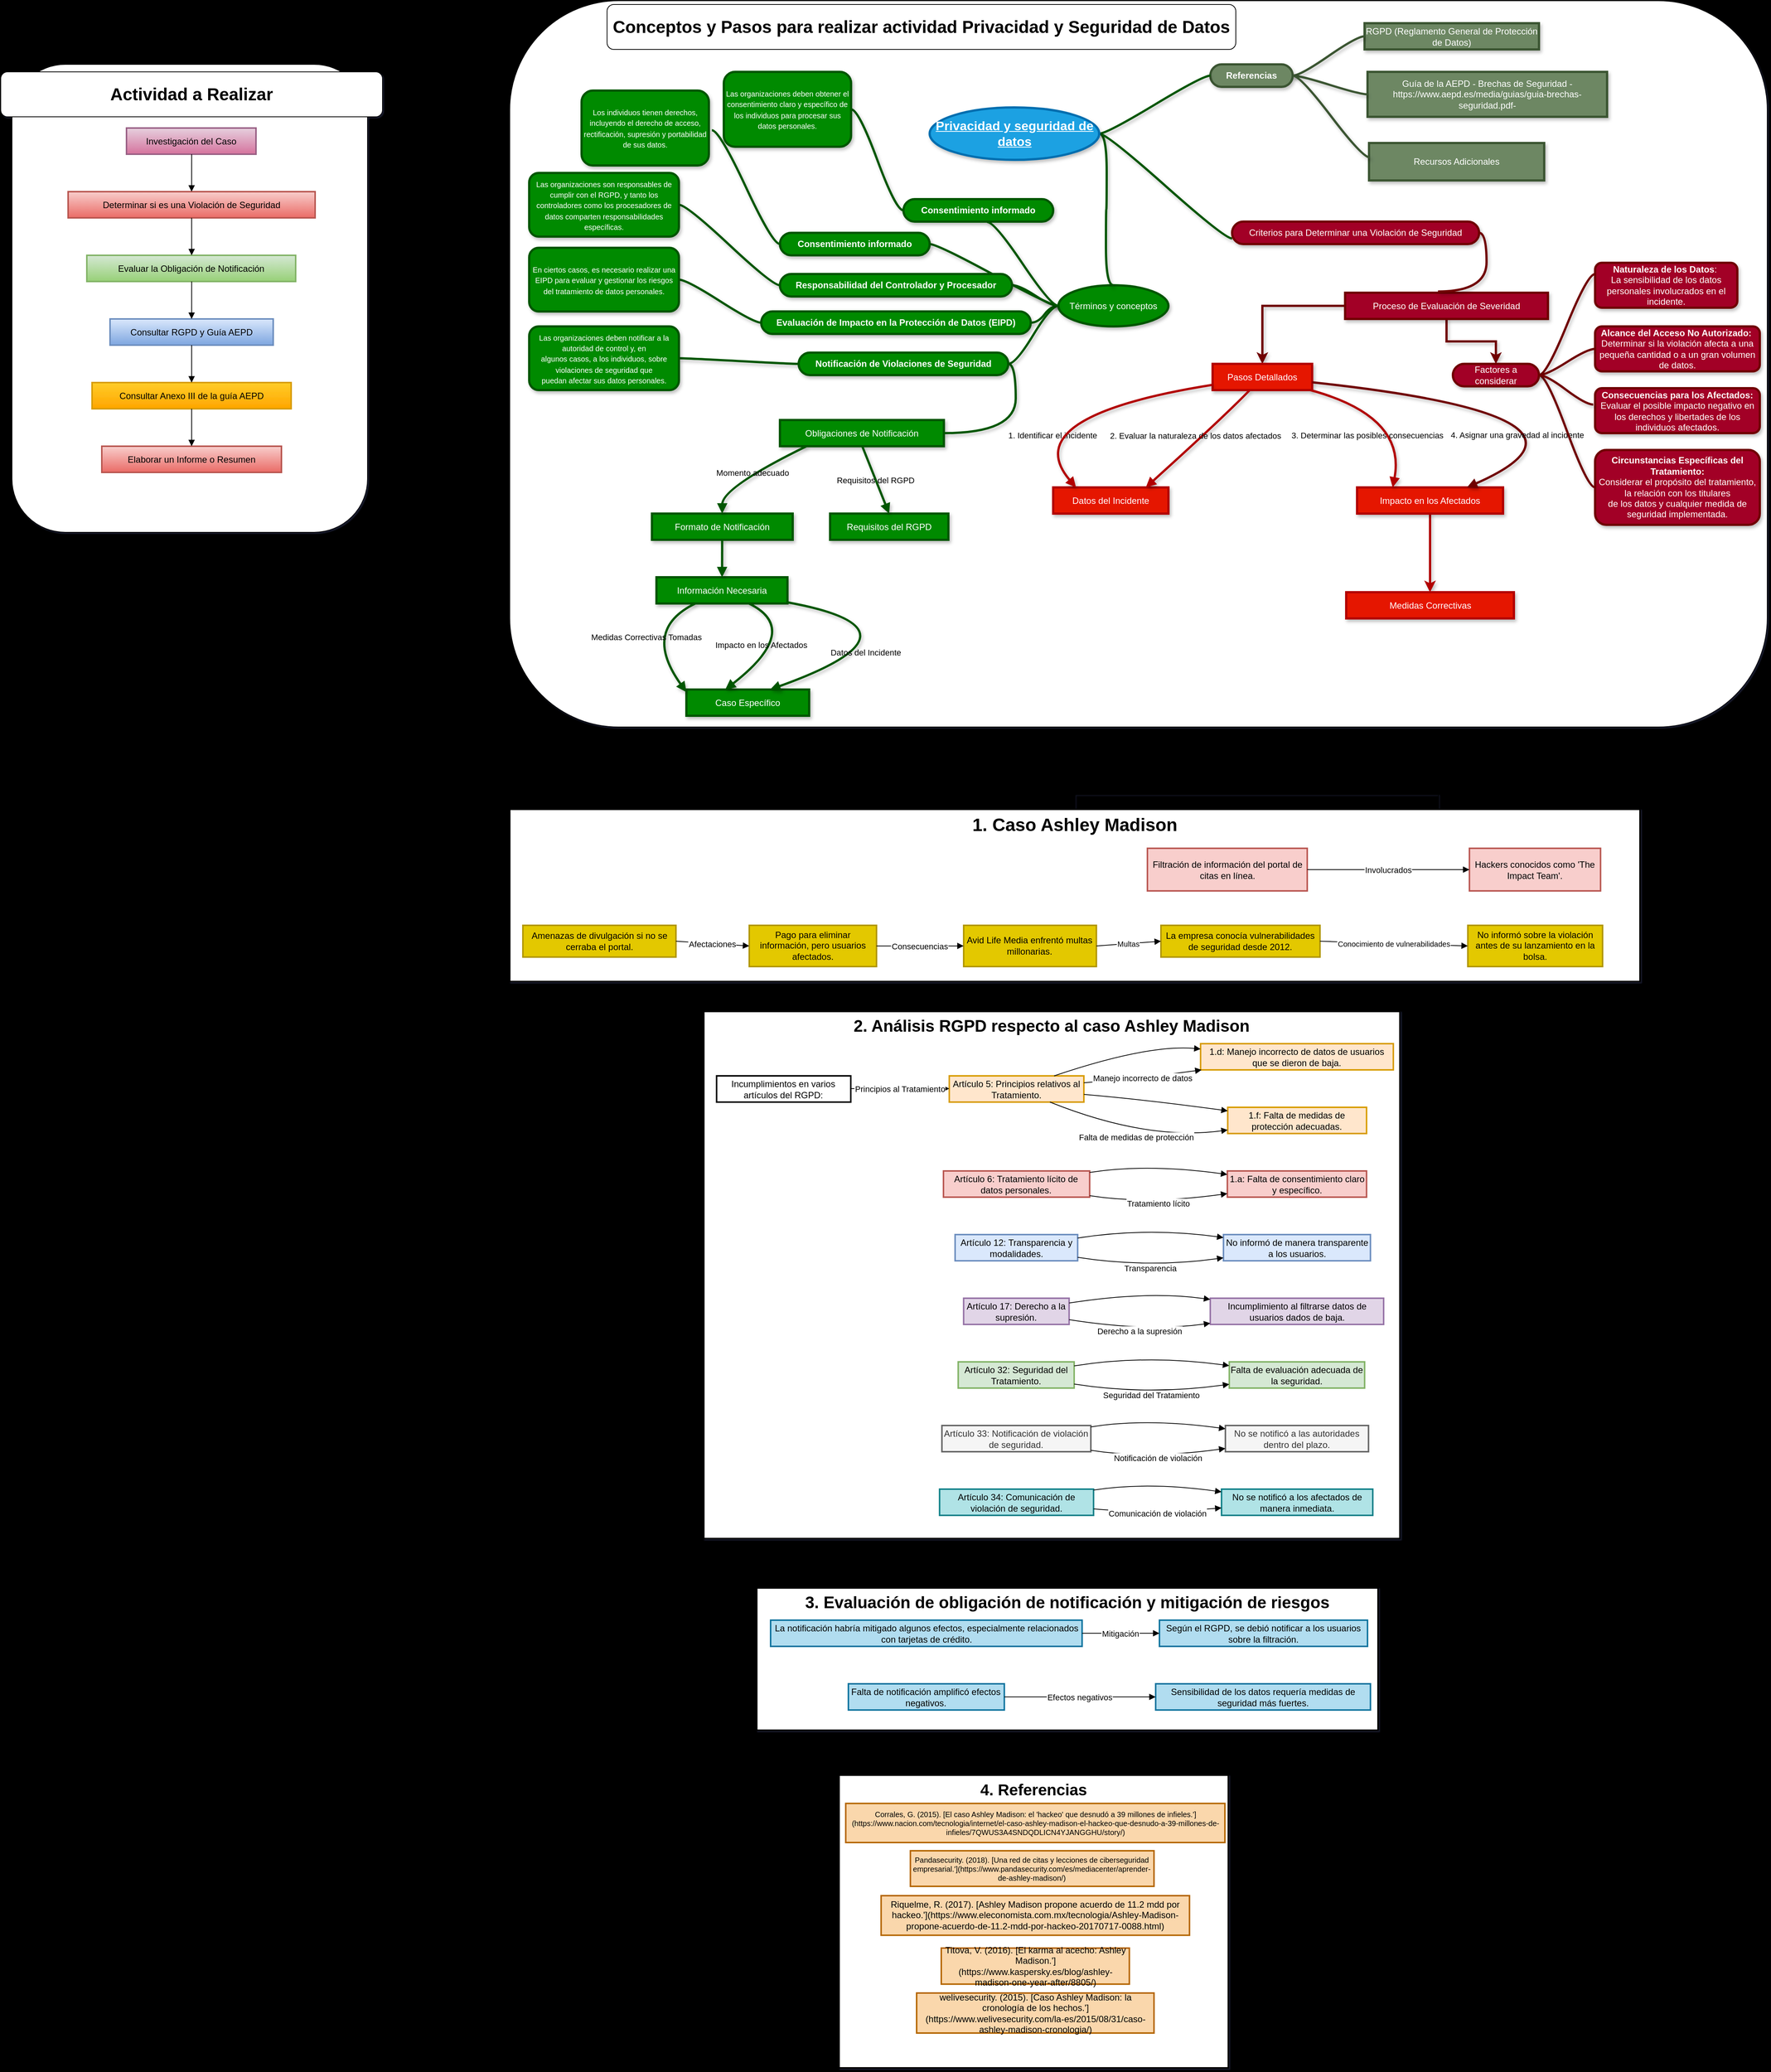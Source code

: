 <mxfile version="22.1.5" type="github">
  <diagram name="Page-1" id="281KWQ_vz6D9ApKIW97s">
    <mxGraphModel dx="1434" dy="791" grid="1" gridSize="10" guides="1" tooltips="1" connect="1" arrows="1" fold="1" page="1" pageScale="1" pageWidth="850" pageHeight="1100" background="#000000" math="0" shadow="1">
      <root>
        <mxCell id="0" />
        <mxCell id="1" parent="0" />
        <mxCell id="ljyijP0kOlmSLUWHq39t-101" value="&lt;div align=&quot;center&quot;&gt;&lt;br&gt;&lt;/div&gt;" style="rounded=1;whiteSpace=wrap;html=1;align=center;" parent="1" vertex="1">
          <mxGeometry x="860" y="30" width="1680" height="970" as="geometry" />
        </mxCell>
        <mxCell id="ljyijP0kOlmSLUWHq39t-100" value="" style="rounded=1;whiteSpace=wrap;html=1;" parent="1" vertex="1">
          <mxGeometry x="195" y="115" width="475" height="625" as="geometry" />
        </mxCell>
        <mxCell id="exDdUY9-8li77esu1dYq-1" value="Investigación del Caso" style="whiteSpace=wrap;strokeWidth=2;fillColor=#e6d0de;strokeColor=#996185;gradientColor=#d5739d;" parent="1" vertex="1">
          <mxGeometry x="348" y="200" width="173" height="35" as="geometry" />
        </mxCell>
        <mxCell id="exDdUY9-8li77esu1dYq-2" value="Determinar si es una Violación de Seguridad" style="whiteSpace=wrap;strokeWidth=2;fillColor=#f8cecc;strokeColor=#b85450;gradientColor=#ea6b66;" parent="1" vertex="1">
          <mxGeometry x="270" y="285" width="330" height="35" as="geometry" />
        </mxCell>
        <mxCell id="exDdUY9-8li77esu1dYq-3" value="Evaluar la Obligación de Notificación" style="whiteSpace=wrap;strokeWidth=2;fillColor=#d5e8d4;strokeColor=#82b366;gradientColor=#97d077;" parent="1" vertex="1">
          <mxGeometry x="295" y="370" width="279" height="35" as="geometry" />
        </mxCell>
        <mxCell id="exDdUY9-8li77esu1dYq-4" value="Consultar RGPD y Guía AEPD" style="whiteSpace=wrap;strokeWidth=2;fillColor=#dae8fc;strokeColor=#6c8ebf;gradientColor=#7ea6e0;" parent="1" vertex="1">
          <mxGeometry x="326" y="455" width="218" height="35" as="geometry" />
        </mxCell>
        <mxCell id="exDdUY9-8li77esu1dYq-5" value="Consultar Anexo III de la guía AEPD" style="whiteSpace=wrap;strokeWidth=2;fillColor=#ffcd28;strokeColor=#d79b00;gradientColor=#ffa500;" parent="1" vertex="1">
          <mxGeometry x="302" y="540" width="266" height="35" as="geometry" />
        </mxCell>
        <mxCell id="exDdUY9-8li77esu1dYq-6" value="Elaborar un Informe o Resumen" style="whiteSpace=wrap;strokeWidth=2;fillStyle=solid;fillColor=#f8cecc;gradientColor=#ea6b66;strokeColor=#b85450;" parent="1" vertex="1">
          <mxGeometry x="315" y="625" width="240" height="35" as="geometry" />
        </mxCell>
        <mxCell id="exDdUY9-8li77esu1dYq-7" value="" style="curved=1;startArrow=none;endArrow=block;exitX=0.503;exitY=1;entryX=0.5;entryY=0;rounded=0;" parent="1" source="exDdUY9-8li77esu1dYq-1" target="exDdUY9-8li77esu1dYq-2" edge="1">
          <mxGeometry relative="1" as="geometry">
            <Array as="points" />
          </mxGeometry>
        </mxCell>
        <mxCell id="exDdUY9-8li77esu1dYq-8" value="" style="curved=1;startArrow=none;endArrow=block;exitX=0.5;exitY=1;entryX=0.502;entryY=0;rounded=0;" parent="1" source="exDdUY9-8li77esu1dYq-2" target="exDdUY9-8li77esu1dYq-3" edge="1">
          <mxGeometry relative="1" as="geometry">
            <Array as="points" />
          </mxGeometry>
        </mxCell>
        <mxCell id="exDdUY9-8li77esu1dYq-9" value="" style="curved=1;startArrow=none;endArrow=block;exitX=0.502;exitY=1;entryX=0.5;entryY=0;rounded=0;" parent="1" source="exDdUY9-8li77esu1dYq-3" target="exDdUY9-8li77esu1dYq-4" edge="1">
          <mxGeometry relative="1" as="geometry">
            <Array as="points" />
          </mxGeometry>
        </mxCell>
        <mxCell id="exDdUY9-8li77esu1dYq-10" value="" style="curved=1;startArrow=none;endArrow=block;exitX=0.5;exitY=1;entryX=0.5;entryY=0;rounded=0;" parent="1" source="exDdUY9-8li77esu1dYq-4" target="exDdUY9-8li77esu1dYq-5" edge="1">
          <mxGeometry relative="1" as="geometry">
            <Array as="points" />
          </mxGeometry>
        </mxCell>
        <mxCell id="exDdUY9-8li77esu1dYq-11" value="" style="curved=1;startArrow=none;endArrow=block;exitX=0.5;exitY=1;entryX=0.5;entryY=0;rounded=0;" parent="1" source="exDdUY9-8li77esu1dYq-5" target="exDdUY9-8li77esu1dYq-6" edge="1">
          <mxGeometry relative="1" as="geometry">
            <Array as="points" />
          </mxGeometry>
        </mxCell>
        <mxCell id="ljyijP0kOlmSLUWHq39t-1" value="RGPD (Reglamento General de Protección de Datos)" style="whiteSpace=wrap;strokeWidth=3;fillColor=#6d8764;fontColor=#ffffff;strokeColor=#3A5431;shadow=1;labelBackgroundColor=none;" parent="1" vertex="1">
          <mxGeometry x="2002" y="60" width="233" height="35" as="geometry" />
        </mxCell>
        <mxCell id="ljyijP0kOlmSLUWHq39t-86" style="edgeStyle=orthogonalEdgeStyle;rounded=0;orthogonalLoop=1;jettySize=auto;html=1;fillColor=#a20025;strokeColor=#6F0000;shadow=1;strokeWidth=3;labelBackgroundColor=none;" parent="1" source="ljyijP0kOlmSLUWHq39t-3" target="ljyijP0kOlmSLUWHq39t-5" edge="1">
          <mxGeometry relative="1" as="geometry" />
        </mxCell>
        <mxCell id="ljyijP0kOlmSLUWHq39t-88" style="edgeStyle=orthogonalEdgeStyle;rounded=0;orthogonalLoop=1;jettySize=auto;html=1;entryX=0.5;entryY=0;entryDx=0;entryDy=0;fillColor=#a20025;strokeColor=#6F0000;shadow=1;strokeWidth=3;labelBackgroundColor=none;" parent="1" source="ljyijP0kOlmSLUWHq39t-3" target="ljyijP0kOlmSLUWHq39t-87" edge="1">
          <mxGeometry relative="1" as="geometry" />
        </mxCell>
        <mxCell id="ljyijP0kOlmSLUWHq39t-3" value="Proceso de Evaluación de Severidad" style="whiteSpace=wrap;strokeWidth=3;fillColor=#a20025;fontColor=#ffffff;strokeColor=#6F0000;shadow=1;labelBackgroundColor=none;" parent="1" vertex="1">
          <mxGeometry x="1976" y="420" width="271" height="35" as="geometry" />
        </mxCell>
        <mxCell id="ljyijP0kOlmSLUWHq39t-5" value="Pasos Detallados" style="whiteSpace=wrap;strokeWidth=3;fillColor=#e51400;fontColor=#ffffff;strokeColor=#B20000;shadow=1;labelBackgroundColor=none;" parent="1" vertex="1">
          <mxGeometry x="1799" y="515" width="133" height="35" as="geometry" />
        </mxCell>
        <mxCell id="ljyijP0kOlmSLUWHq39t-7" value="Obligaciones de Notificación" style="whiteSpace=wrap;strokeWidth=3;fillColor=#008a00;fontColor=#ffffff;strokeColor=#005700;shadow=1;labelBackgroundColor=none;" parent="1" vertex="1">
          <mxGeometry x="1221" y="590" width="219" height="35" as="geometry" />
        </mxCell>
        <mxCell id="ljyijP0kOlmSLUWHq39t-8" value="Formato de Notificación" style="whiteSpace=wrap;strokeWidth=3;fillColor=#008a00;fontColor=#ffffff;strokeColor=#005700;shadow=1;labelBackgroundColor=none;" parent="1" vertex="1">
          <mxGeometry x="1050" y="715" width="188" height="35" as="geometry" />
        </mxCell>
        <mxCell id="ljyijP0kOlmSLUWHq39t-10" value="Requisitos del RGPD" style="whiteSpace=wrap;strokeWidth=3;fillColor=#008a00;fontColor=#ffffff;strokeColor=#005700;shadow=1;labelBackgroundColor=none;" parent="1" vertex="1">
          <mxGeometry x="1288" y="715" width="158" height="35" as="geometry" />
        </mxCell>
        <mxCell id="ljyijP0kOlmSLUWHq39t-11" value="Información Necesaria" style="whiteSpace=wrap;strokeWidth=3;fillColor=#008a00;fontColor=#ffffff;strokeColor=#005700;shadow=1;labelBackgroundColor=none;" parent="1" vertex="1">
          <mxGeometry x="1056" y="800" width="175" height="35" as="geometry" />
        </mxCell>
        <mxCell id="ljyijP0kOlmSLUWHq39t-12" value="Datos del Incidente" style="whiteSpace=wrap;strokeWidth=3;fillColor=#e51400;fontColor=#ffffff;strokeColor=#B20000;shadow=1;labelBackgroundColor=none;" parent="1" vertex="1">
          <mxGeometry x="1586" y="680" width="154" height="35" as="geometry" />
        </mxCell>
        <mxCell id="ljyijP0kOlmSLUWHq39t-97" style="edgeStyle=orthogonalEdgeStyle;rounded=0;orthogonalLoop=1;jettySize=auto;html=1;entryX=0.5;entryY=0;entryDx=0;entryDy=0;fillColor=#e51400;strokeColor=#B20000;shadow=1;strokeWidth=3;labelBackgroundColor=none;" parent="1" source="ljyijP0kOlmSLUWHq39t-13" target="ljyijP0kOlmSLUWHq39t-14" edge="1">
          <mxGeometry relative="1" as="geometry" />
        </mxCell>
        <mxCell id="ljyijP0kOlmSLUWHq39t-13" value="Impacto en los Afectados" style="whiteSpace=wrap;strokeWidth=3;fillColor=#e51400;fontColor=#ffffff;strokeColor=#B20000;shadow=1;labelBackgroundColor=none;" parent="1" vertex="1">
          <mxGeometry x="1992" y="680" width="195" height="35" as="geometry" />
        </mxCell>
        <mxCell id="ljyijP0kOlmSLUWHq39t-14" value="Medidas Correctivas" style="whiteSpace=wrap;strokeWidth=3;fillColor=#e51400;fontColor=#ffffff;strokeColor=#B20000;shadow=1;labelBackgroundColor=none;" parent="1" vertex="1">
          <mxGeometry x="1977.5" y="820" width="224" height="35" as="geometry" />
        </mxCell>
        <mxCell id="ljyijP0kOlmSLUWHq39t-15" value="Caso Específico" style="whiteSpace=wrap;strokeWidth=3;fillColor=#008a00;fontColor=#ffffff;strokeColor=#005700;shadow=1;labelBackgroundColor=none;" parent="1" vertex="1">
          <mxGeometry x="1096" y="950" width="164" height="35" as="geometry" />
        </mxCell>
        <mxCell id="ljyijP0kOlmSLUWHq39t-16" value="Recursos Adicionales" style="whiteSpace=wrap;strokeWidth=3;fillColor=#6d8764;fontColor=#ffffff;strokeColor=#3A5431;shadow=1;labelBackgroundColor=none;" parent="1" vertex="1">
          <mxGeometry x="2008" y="220" width="234" height="50" as="geometry" />
        </mxCell>
        <mxCell id="ljyijP0kOlmSLUWHq39t-17" value="Guía de la AEPD - Brechas de Seguridad - https://www.aepd.es/media/guias/guia-brechas-seguridad.pdf-" style="whiteSpace=wrap;strokeWidth=3;fillColor=#6d8764;fontColor=#ffffff;strokeColor=#3A5431;shadow=1;labelBackgroundColor=none;" parent="1" vertex="1">
          <mxGeometry x="2006" y="125" width="320" height="60" as="geometry" />
        </mxCell>
        <mxCell id="ljyijP0kOlmSLUWHq39t-22" value="1. Identificar el incidente" style="curved=1;startArrow=none;endArrow=block;exitX=0.373;exitY=1;entryX=0.804;entryY=0;rounded=0;fillColor=#e51400;strokeColor=#B20000;shadow=1;strokeWidth=3;labelBackgroundColor=none;" parent="1" source="ljyijP0kOlmSLUWHq39t-5" target="ljyijP0kOlmSLUWHq39t-12" edge="1">
          <mxGeometry x="1" y="-142" relative="1" as="geometry">
            <Array as="points">
              <mxPoint x="1815" y="585" />
            </Array>
            <mxPoint x="-29" y="35" as="offset" />
          </mxGeometry>
        </mxCell>
        <mxCell id="ljyijP0kOlmSLUWHq39t-23" value="2. Evaluar la naturaleza de los datos afectados" style="curved=1;startArrow=none;endArrow=block;exitX=-0.002;exitY=0.802;entryX=0.198;entryY=0;rounded=0;fillColor=#e51400;strokeColor=#B20000;shadow=1;strokeWidth=3;labelBackgroundColor=none;" parent="1" source="ljyijP0kOlmSLUWHq39t-5" target="ljyijP0kOlmSLUWHq39t-12" edge="1">
          <mxGeometry x="-0.831" y="63" relative="1" as="geometry">
            <Array as="points">
              <mxPoint x="1535" y="585" />
            </Array>
            <mxPoint as="offset" />
          </mxGeometry>
        </mxCell>
        <mxCell id="ljyijP0kOlmSLUWHq39t-24" value="3. Determinar las posibles consecuencias" style="curved=1;startArrow=none;endArrow=block;exitX=0.998;exitY=0.703;entryX=0.753;entryY=0;rounded=0;fillColor=#a20025;strokeColor=#6F0000;shadow=1;strokeWidth=3;labelBackgroundColor=none;" parent="1" source="ljyijP0kOlmSLUWHq39t-5" target="ljyijP0kOlmSLUWHq39t-13" edge="1">
          <mxGeometry x="-0.756" y="-62" relative="1" as="geometry">
            <Array as="points">
              <mxPoint x="2356" y="585" />
            </Array>
            <mxPoint as="offset" />
          </mxGeometry>
        </mxCell>
        <mxCell id="ljyijP0kOlmSLUWHq39t-25" value="4. Asignar una gravedad al incidente" style="curved=1;startArrow=none;endArrow=block;exitX=0.982;exitY=1;entryX=0.244;entryY=0;rounded=0;fillColor=#e51400;strokeColor=#B20000;shadow=1;strokeWidth=3;labelBackgroundColor=none;" parent="1" source="ljyijP0kOlmSLUWHq39t-5" target="ljyijP0kOlmSLUWHq39t-13" edge="1">
          <mxGeometry x="0.158" y="150" relative="1" as="geometry">
            <Array as="points">
              <mxPoint x="2058" y="585" />
            </Array>
            <mxPoint x="1" y="-4" as="offset" />
          </mxGeometry>
        </mxCell>
        <mxCell id="ljyijP0kOlmSLUWHq39t-30" value="Requisitos del RGPD" style="curved=1;startArrow=none;endArrow=block;exitX=0.502;exitY=1;entryX=0.499;entryY=0;rounded=0;fillColor=#008a00;strokeColor=#005700;shadow=1;strokeWidth=3;labelBackgroundColor=none;" parent="1" source="ljyijP0kOlmSLUWHq39t-7" target="ljyijP0kOlmSLUWHq39t-10" edge="1">
          <mxGeometry relative="1" as="geometry">
            <Array as="points" />
          </mxGeometry>
        </mxCell>
        <mxCell id="ljyijP0kOlmSLUWHq39t-31" value="Momento adecuado" style="curved=1;startArrow=none;endArrow=block;exitX=0.162;exitY=1;entryX=0.499;entryY=0;rounded=0;fillColor=#008a00;strokeColor=#005700;shadow=1;strokeWidth=3;labelBackgroundColor=none;" parent="1" source="ljyijP0kOlmSLUWHq39t-7" target="ljyijP0kOlmSLUWHq39t-8" edge="1">
          <mxGeometry relative="1" as="geometry">
            <Array as="points">
              <mxPoint x="1144" y="680" />
            </Array>
          </mxGeometry>
        </mxCell>
        <mxCell id="ljyijP0kOlmSLUWHq39t-32" value="" style="curved=1;startArrow=none;endArrow=block;exitX=0.499;exitY=1;entryX=0.501;entryY=0;rounded=0;fillColor=#008a00;strokeColor=#005700;shadow=1;strokeWidth=3;labelBackgroundColor=none;" parent="1" source="ljyijP0kOlmSLUWHq39t-8" target="ljyijP0kOlmSLUWHq39t-11" edge="1">
          <mxGeometry relative="1" as="geometry">
            <Array as="points" />
          </mxGeometry>
        </mxCell>
        <mxCell id="ljyijP0kOlmSLUWHq39t-33" value="Datos del Incidente" style="curved=1;startArrow=none;endArrow=block;exitX=1.001;exitY=0.957;entryX=0.682;entryY=0;rounded=0;fillColor=#008a00;strokeColor=#005700;shadow=1;strokeWidth=3;labelBackgroundColor=none;" parent="1" source="ljyijP0kOlmSLUWHq39t-11" target="ljyijP0kOlmSLUWHq39t-15" edge="1">
          <mxGeometry x="0.376" y="-4" relative="1" as="geometry">
            <Array as="points">
              <mxPoint x="1431" y="870" />
            </Array>
            <mxPoint as="offset" />
          </mxGeometry>
        </mxCell>
        <mxCell id="ljyijP0kOlmSLUWHq39t-34" value="Impacto en los Afectados" style="curved=1;startArrow=none;endArrow=block;exitX=0.706;exitY=1;entryX=0.317;entryY=0;rounded=0;fillColor=#008a00;strokeColor=#005700;shadow=1;strokeWidth=3;labelBackgroundColor=none;" parent="1" source="ljyijP0kOlmSLUWHq39t-11" target="ljyijP0kOlmSLUWHq39t-15" edge="1">
          <mxGeometry x="0.288" y="-18" relative="1" as="geometry">
            <Array as="points">
              <mxPoint x="1251" y="870" />
            </Array>
            <mxPoint as="offset" />
          </mxGeometry>
        </mxCell>
        <mxCell id="ljyijP0kOlmSLUWHq39t-35" value="Medidas Correctivas Tomadas" style="curved=1;startArrow=none;endArrow=block;exitX=0.297;exitY=1;entryX=0.001;entryY=0.097;rounded=0;fillColor=#008a00;strokeColor=#005700;shadow=1;strokeWidth=3;labelBackgroundColor=none;" parent="1" source="ljyijP0kOlmSLUWHq39t-11" target="ljyijP0kOlmSLUWHq39t-15" edge="1">
          <mxGeometry relative="1" as="geometry">
            <Array as="points">
              <mxPoint x="1036" y="870" />
            </Array>
          </mxGeometry>
        </mxCell>
        <mxCell id="ljyijP0kOlmSLUWHq39t-49" style="edgeStyle=entityRelationEdgeStyle;rounded=0;orthogonalLoop=1;jettySize=auto;html=1;startArrow=none;endArrow=none;segment=10;curved=1;sourcePerimeterSpacing=0;targetPerimeterSpacing=0;fillColor=#008a00;strokeColor=#005700;shadow=1;strokeWidth=3;labelBackgroundColor=none;" parent="1" source="ljyijP0kOlmSLUWHq39t-40" target="ljyijP0kOlmSLUWHq39t-44" edge="1">
          <mxGeometry relative="1" as="geometry" />
        </mxCell>
        <mxCell id="ljyijP0kOlmSLUWHq39t-50" style="edgeStyle=entityRelationEdgeStyle;rounded=0;orthogonalLoop=1;jettySize=auto;html=1;startArrow=none;endArrow=none;segment=10;curved=1;sourcePerimeterSpacing=0;targetPerimeterSpacing=0;entryX=1;entryY=0.5;entryDx=0;entryDy=0;fillColor=#008a00;strokeColor=#005700;shadow=1;strokeWidth=3;labelBackgroundColor=none;" parent="1" source="ljyijP0kOlmSLUWHq39t-40" target="ljyijP0kOlmSLUWHq39t-46" edge="1">
          <mxGeometry relative="1" as="geometry" />
        </mxCell>
        <mxCell id="ljyijP0kOlmSLUWHq39t-52" style="edgeStyle=entityRelationEdgeStyle;rounded=0;orthogonalLoop=1;jettySize=auto;html=1;startArrow=none;endArrow=none;segment=10;curved=1;sourcePerimeterSpacing=0;targetPerimeterSpacing=0;fillColor=#008a00;strokeColor=#005700;shadow=1;strokeWidth=3;labelBackgroundColor=none;" parent="1" source="ljyijP0kOlmSLUWHq39t-40" target="ljyijP0kOlmSLUWHq39t-47" edge="1">
          <mxGeometry relative="1" as="geometry" />
        </mxCell>
        <mxCell id="ljyijP0kOlmSLUWHq39t-67" style="edgeStyle=entityRelationEdgeStyle;rounded=0;orthogonalLoop=1;jettySize=auto;html=1;startArrow=none;endArrow=none;segment=10;curved=1;sourcePerimeterSpacing=0;targetPerimeterSpacing=0;fillColor=#008a00;strokeColor=#005700;shadow=1;strokeWidth=3;labelBackgroundColor=none;" parent="1" source="ljyijP0kOlmSLUWHq39t-40" target="ljyijP0kOlmSLUWHq39t-65" edge="1">
          <mxGeometry relative="1" as="geometry" />
        </mxCell>
        <mxCell id="ljyijP0kOlmSLUWHq39t-40" value="Términos y conceptos" style="ellipse;whiteSpace=wrap;html=1;align=center;newEdgeStyle={&quot;edgeStyle&quot;:&quot;entityRelationEdgeStyle&quot;,&quot;startArrow&quot;:&quot;none&quot;,&quot;endArrow&quot;:&quot;none&quot;,&quot;segment&quot;:10,&quot;curved&quot;:1,&quot;sourcePerimeterSpacing&quot;:0,&quot;targetPerimeterSpacing&quot;:0};treeFolding=1;treeMoving=1;fillColor=#008a00;fontColor=#ffffff;strokeColor=#005700;shadow=1;strokeWidth=3;labelBackgroundColor=none;" parent="1" vertex="1">
          <mxGeometry x="1593" y="410" width="147" height="55" as="geometry" />
        </mxCell>
        <mxCell id="ljyijP0kOlmSLUWHq39t-60" style="edgeStyle=entityRelationEdgeStyle;rounded=0;orthogonalLoop=1;jettySize=auto;html=1;startArrow=none;endArrow=none;segment=10;curved=1;sourcePerimeterSpacing=0;targetPerimeterSpacing=0;fillColor=#008a00;strokeColor=#005700;shadow=1;strokeWidth=3;labelBackgroundColor=none;" parent="1" source="ljyijP0kOlmSLUWHq39t-41" target="ljyijP0kOlmSLUWHq39t-58" edge="1">
          <mxGeometry relative="1" as="geometry" />
        </mxCell>
        <mxCell id="ljyijP0kOlmSLUWHq39t-41" value="&lt;b&gt;Consentimiento informado&lt;/b&gt;" style="whiteSpace=wrap;html=1;rounded=1;arcSize=50;align=center;verticalAlign=middle;strokeWidth=3;autosize=1;spacing=4;treeFolding=1;treeMoving=1;newEdgeStyle={&quot;edgeStyle&quot;:&quot;entityRelationEdgeStyle&quot;,&quot;startArrow&quot;:&quot;none&quot;,&quot;endArrow&quot;:&quot;none&quot;,&quot;segment&quot;:10,&quot;curved&quot;:1,&quot;sourcePerimeterSpacing&quot;:0,&quot;targetPerimeterSpacing&quot;:0};fillColor=#008a00;fontColor=#ffffff;strokeColor=#005700;shadow=1;labelBackgroundColor=none;" parent="1" vertex="1">
          <mxGeometry x="1386" y="295" width="200" height="30" as="geometry" />
        </mxCell>
        <mxCell id="ljyijP0kOlmSLUWHq39t-42" value="" style="edgeStyle=entityRelationEdgeStyle;startArrow=none;endArrow=none;segment=10;curved=1;sourcePerimeterSpacing=0;targetPerimeterSpacing=0;rounded=0;exitX=0;exitY=0.5;exitDx=0;exitDy=0;entryX=0.558;entryY=1.011;entryDx=0;entryDy=0;entryPerimeter=0;fillColor=#008a00;strokeColor=#005700;shadow=1;strokeWidth=3;labelBackgroundColor=none;" parent="1" source="ljyijP0kOlmSLUWHq39t-40" target="ljyijP0kOlmSLUWHq39t-41" edge="1">
          <mxGeometry relative="1" as="geometry">
            <mxPoint x="1536" y="460" as="sourcePoint" />
            <mxPoint x="1366" y="400" as="targetPoint" />
            <Array as="points">
              <mxPoint x="1526" y="320" />
              <mxPoint x="1606" y="380" />
              <mxPoint x="1506" y="470" />
              <mxPoint x="1486" y="490" />
              <mxPoint x="1516" y="400" />
              <mxPoint x="1516" y="400" />
            </Array>
          </mxGeometry>
        </mxCell>
        <mxCell id="ljyijP0kOlmSLUWHq39t-64" style="edgeStyle=entityRelationEdgeStyle;rounded=0;orthogonalLoop=1;jettySize=auto;html=1;startArrow=none;endArrow=none;segment=10;curved=1;sourcePerimeterSpacing=0;targetPerimeterSpacing=0;entryX=1;entryY=0.5;entryDx=0;entryDy=0;fillColor=#008a00;strokeColor=#005700;shadow=1;strokeWidth=3;labelBackgroundColor=none;" parent="1" source="ljyijP0kOlmSLUWHq39t-44" target="ljyijP0kOlmSLUWHq39t-63" edge="1">
          <mxGeometry relative="1" as="geometry" />
        </mxCell>
        <mxCell id="ljyijP0kOlmSLUWHq39t-44" value="&lt;strong&gt;Responsabilidad del Controlador y Procesador&lt;/strong&gt;" style="whiteSpace=wrap;html=1;rounded=1;arcSize=50;align=center;verticalAlign=middle;strokeWidth=3;autosize=1;spacing=4;treeFolding=1;treeMoving=1;newEdgeStyle={&quot;edgeStyle&quot;:&quot;entityRelationEdgeStyle&quot;,&quot;startArrow&quot;:&quot;none&quot;,&quot;endArrow&quot;:&quot;none&quot;,&quot;segment&quot;:10,&quot;curved&quot;:1,&quot;sourcePerimeterSpacing&quot;:0,&quot;targetPerimeterSpacing&quot;:0};fillColor=#008a00;fontColor=#ffffff;strokeColor=#005700;shadow=1;labelBackgroundColor=none;" parent="1" vertex="1">
          <mxGeometry x="1221" y="395" width="310" height="30" as="geometry" />
        </mxCell>
        <mxCell id="ljyijP0kOlmSLUWHq39t-70" style="edgeStyle=entityRelationEdgeStyle;rounded=0;orthogonalLoop=1;jettySize=auto;html=1;startArrow=none;endArrow=none;segment=10;curved=1;sourcePerimeterSpacing=0;targetPerimeterSpacing=0;fillColor=#008a00;strokeColor=#005700;shadow=1;strokeWidth=3;labelBackgroundColor=none;" parent="1" source="ljyijP0kOlmSLUWHq39t-46" target="ljyijP0kOlmSLUWHq39t-68" edge="1">
          <mxGeometry relative="1" as="geometry" />
        </mxCell>
        <mxCell id="ljyijP0kOlmSLUWHq39t-46" value="&lt;strong&gt;Evaluación de Impacto en la Protección de Datos (EIPD)&lt;/strong&gt;" style="whiteSpace=wrap;html=1;rounded=1;arcSize=50;align=center;verticalAlign=middle;strokeWidth=3;autosize=1;spacing=4;treeFolding=1;treeMoving=1;newEdgeStyle={&quot;edgeStyle&quot;:&quot;entityRelationEdgeStyle&quot;,&quot;startArrow&quot;:&quot;none&quot;,&quot;endArrow&quot;:&quot;none&quot;,&quot;segment&quot;:10,&quot;curved&quot;:1,&quot;sourcePerimeterSpacing&quot;:0,&quot;targetPerimeterSpacing&quot;:0};fillColor=#008a00;fontColor=#ffffff;strokeColor=#005700;shadow=1;labelBackgroundColor=none;" parent="1" vertex="1">
          <mxGeometry x="1196" y="445" width="360" height="30" as="geometry" />
        </mxCell>
        <mxCell id="ljyijP0kOlmSLUWHq39t-55" style="edgeStyle=entityRelationEdgeStyle;rounded=0;orthogonalLoop=1;jettySize=auto;html=1;startArrow=none;endArrow=none;segment=10;curved=1;sourcePerimeterSpacing=0;targetPerimeterSpacing=0;fillColor=#008a00;strokeColor=#005700;shadow=1;strokeWidth=3;labelBackgroundColor=none;" parent="1" source="ljyijP0kOlmSLUWHq39t-47" target="ljyijP0kOlmSLUWHq39t-7" edge="1">
          <mxGeometry relative="1" as="geometry" />
        </mxCell>
        <mxCell id="ljyijP0kOlmSLUWHq39t-71" style="edgeStyle=entityRelationEdgeStyle;rounded=0;orthogonalLoop=1;jettySize=auto;html=1;startArrow=none;endArrow=none;segment=10;curved=1;sourcePerimeterSpacing=0;targetPerimeterSpacing=0;entryX=1;entryY=0.5;entryDx=0;entryDy=0;fillColor=#008a00;strokeColor=#005700;shadow=1;strokeWidth=3;labelBackgroundColor=none;" parent="1" source="ljyijP0kOlmSLUWHq39t-47" target="ljyijP0kOlmSLUWHq39t-69" edge="1">
          <mxGeometry relative="1" as="geometry" />
        </mxCell>
        <mxCell id="ljyijP0kOlmSLUWHq39t-47" value="&lt;strong&gt;Notificación de Violaciones de Seguridad&lt;/strong&gt;" style="whiteSpace=wrap;html=1;rounded=1;arcSize=50;align=center;verticalAlign=middle;strokeWidth=3;autosize=1;spacing=4;treeFolding=1;treeMoving=1;newEdgeStyle={&quot;edgeStyle&quot;:&quot;entityRelationEdgeStyle&quot;,&quot;startArrow&quot;:&quot;none&quot;,&quot;endArrow&quot;:&quot;none&quot;,&quot;segment&quot;:10,&quot;curved&quot;:1,&quot;sourcePerimeterSpacing&quot;:0,&quot;targetPerimeterSpacing&quot;:0};fillColor=#008a00;fontColor=#ffffff;strokeColor=#005700;shadow=1;labelBackgroundColor=none;" parent="1" vertex="1">
          <mxGeometry x="1246" y="500" width="280" height="30" as="geometry" />
        </mxCell>
        <mxCell id="ljyijP0kOlmSLUWHq39t-58" value="&lt;font style=&quot;font-size: 10px;&quot;&gt;Las organizaciones deben obtener el consentimiento claro y específico de los individuos para procesar sus datos personales.&lt;/font&gt;" style="rounded=1;whiteSpace=wrap;html=1;fillColor=#008a00;fontColor=#ffffff;strokeColor=#005700;shadow=1;strokeWidth=3;labelBackgroundColor=none;" parent="1" vertex="1">
          <mxGeometry x="1146" y="125" width="170" height="100" as="geometry" />
        </mxCell>
        <mxCell id="ljyijP0kOlmSLUWHq39t-61" value="&lt;font style=&quot;font-size: 10px;&quot;&gt;Los individuos tienen derechos, incluyendo el derecho de acceso, rectificación, supresión y portabilidad de sus datos.&lt;/font&gt;" style="rounded=1;whiteSpace=wrap;html=1;fillColor=#008a00;fontColor=#ffffff;strokeColor=#005700;shadow=1;strokeWidth=3;labelBackgroundColor=none;" parent="1" vertex="1">
          <mxGeometry x="956" y="150" width="170" height="100" as="geometry" />
        </mxCell>
        <mxCell id="ljyijP0kOlmSLUWHq39t-63" value="&lt;font style=&quot;font-size: 10px;&quot;&gt;Las organizaciones son responsables de cumplir con el RGPD, y tanto los &lt;br&gt;controladores como los procesadores de datos comparten responsabilidades&lt;br&gt; específicas.&lt;/font&gt;" style="rounded=1;whiteSpace=wrap;html=1;fillColor=#008a00;fontColor=#ffffff;strokeColor=#005700;shadow=1;strokeWidth=3;labelBackgroundColor=none;" parent="1" vertex="1">
          <mxGeometry x="886" y="260" width="200" height="85" as="geometry" />
        </mxCell>
        <mxCell id="ljyijP0kOlmSLUWHq39t-65" value="&lt;b&gt;Consentimiento informado&lt;/b&gt;" style="whiteSpace=wrap;html=1;rounded=1;arcSize=50;align=center;verticalAlign=middle;strokeWidth=3;autosize=1;spacing=4;treeFolding=1;treeMoving=1;newEdgeStyle={&quot;edgeStyle&quot;:&quot;entityRelationEdgeStyle&quot;,&quot;startArrow&quot;:&quot;none&quot;,&quot;endArrow&quot;:&quot;none&quot;,&quot;segment&quot;:10,&quot;curved&quot;:1,&quot;sourcePerimeterSpacing&quot;:0,&quot;targetPerimeterSpacing&quot;:0};fillColor=#008a00;fontColor=#ffffff;strokeColor=#005700;shadow=1;labelBackgroundColor=none;" parent="1" vertex="1">
          <mxGeometry x="1221" y="340" width="200" height="30" as="geometry" />
        </mxCell>
        <mxCell id="ljyijP0kOlmSLUWHq39t-66" style="edgeStyle=entityRelationEdgeStyle;rounded=0;orthogonalLoop=1;jettySize=auto;html=1;startArrow=none;endArrow=none;segment=10;curved=1;sourcePerimeterSpacing=0;targetPerimeterSpacing=0;entryX=1.024;entryY=0.53;entryDx=0;entryDy=0;entryPerimeter=0;fillColor=#008a00;strokeColor=#005700;shadow=1;strokeWidth=3;labelBackgroundColor=none;" parent="1" source="ljyijP0kOlmSLUWHq39t-65" target="ljyijP0kOlmSLUWHq39t-61" edge="1">
          <mxGeometry relative="1" as="geometry" />
        </mxCell>
        <mxCell id="ljyijP0kOlmSLUWHq39t-68" value="&lt;font style=&quot;font-size: 10px;&quot;&gt;En ciertos casos, es necesario realizar una EIPD para evaluar y gestionar los riesgos del tratamiento de datos personales.&lt;/font&gt;" style="rounded=1;whiteSpace=wrap;html=1;fillColor=#008a00;fontColor=#ffffff;strokeColor=#005700;shadow=1;strokeWidth=3;labelBackgroundColor=none;" parent="1" vertex="1">
          <mxGeometry x="886" y="360" width="200" height="85" as="geometry" />
        </mxCell>
        <mxCell id="ljyijP0kOlmSLUWHq39t-69" value="&lt;font style=&quot;font-size: 10px;&quot;&gt;Las organizaciones deben notificar a la autoridad de control y, en &lt;br&gt;algunos casos, a los individuos, sobre violaciones de seguridad que &lt;br&gt;puedan afectar sus datos personales.&lt;/font&gt;" style="rounded=1;whiteSpace=wrap;html=1;fillColor=#008a00;fontColor=#ffffff;strokeColor=#005700;shadow=1;strokeWidth=3;labelBackgroundColor=none;" parent="1" vertex="1">
          <mxGeometry x="886" y="465" width="200" height="85" as="geometry" />
        </mxCell>
        <mxCell id="ljyijP0kOlmSLUWHq39t-76" style="edgeStyle=entityRelationEdgeStyle;rounded=0;orthogonalLoop=1;jettySize=auto;html=1;startArrow=none;endArrow=none;segment=10;curved=1;sourcePerimeterSpacing=0;targetPerimeterSpacing=0;fillColor=#6d8764;strokeColor=#3A5431;shadow=1;strokeWidth=3;labelBackgroundColor=none;" parent="1" source="ljyijP0kOlmSLUWHq39t-74" target="ljyijP0kOlmSLUWHq39t-1" edge="1">
          <mxGeometry relative="1" as="geometry" />
        </mxCell>
        <mxCell id="ljyijP0kOlmSLUWHq39t-80" style="edgeStyle=entityRelationEdgeStyle;rounded=0;orthogonalLoop=1;jettySize=auto;html=1;startArrow=none;endArrow=none;segment=10;curved=1;sourcePerimeterSpacing=0;targetPerimeterSpacing=0;fillColor=#6d8764;strokeColor=#3A5431;shadow=1;strokeWidth=3;labelBackgroundColor=none;" parent="1" source="ljyijP0kOlmSLUWHq39t-74" target="ljyijP0kOlmSLUWHq39t-17" edge="1">
          <mxGeometry relative="1" as="geometry" />
        </mxCell>
        <mxCell id="ljyijP0kOlmSLUWHq39t-74" value="&lt;b&gt;Referencias&lt;/b&gt;" style="whiteSpace=wrap;html=1;rounded=1;arcSize=50;align=center;verticalAlign=middle;strokeWidth=3;autosize=1;spacing=4;treeFolding=1;treeMoving=1;newEdgeStyle={&quot;edgeStyle&quot;:&quot;entityRelationEdgeStyle&quot;,&quot;startArrow&quot;:&quot;none&quot;,&quot;endArrow&quot;:&quot;none&quot;,&quot;segment&quot;:10,&quot;curved&quot;:1,&quot;sourcePerimeterSpacing&quot;:0,&quot;targetPerimeterSpacing&quot;:0};fillColor=#6d8764;fontColor=#ffffff;strokeColor=#3A5431;shadow=1;labelBackgroundColor=none;" parent="1" vertex="1">
          <mxGeometry x="1796" y="115" width="110" height="30" as="geometry" />
        </mxCell>
        <mxCell id="ljyijP0kOlmSLUWHq39t-78" style="edgeStyle=entityRelationEdgeStyle;rounded=0;orthogonalLoop=1;jettySize=auto;html=1;startArrow=none;endArrow=none;segment=10;curved=1;sourcePerimeterSpacing=0;targetPerimeterSpacing=0;entryX=0.5;entryY=0;entryDx=0;entryDy=0;fillColor=#008a00;strokeColor=#005700;shadow=1;strokeWidth=3;labelBackgroundColor=none;" parent="1" source="ljyijP0kOlmSLUWHq39t-77" target="ljyijP0kOlmSLUWHq39t-40" edge="1">
          <mxGeometry relative="1" as="geometry" />
        </mxCell>
        <mxCell id="ljyijP0kOlmSLUWHq39t-79" style="edgeStyle=entityRelationEdgeStyle;rounded=0;orthogonalLoop=1;jettySize=auto;html=1;startArrow=none;endArrow=none;segment=10;curved=1;sourcePerimeterSpacing=0;targetPerimeterSpacing=0;fillColor=#008a00;strokeColor=#005700;shadow=1;strokeWidth=3;labelBackgroundColor=none;" parent="1" source="ljyijP0kOlmSLUWHq39t-77" target="ljyijP0kOlmSLUWHq39t-74" edge="1">
          <mxGeometry relative="1" as="geometry" />
        </mxCell>
        <mxCell id="ljyijP0kOlmSLUWHq39t-82" style="edgeStyle=entityRelationEdgeStyle;rounded=0;orthogonalLoop=1;jettySize=auto;html=1;startArrow=none;endArrow=none;segment=10;curved=1;sourcePerimeterSpacing=0;targetPerimeterSpacing=0;entryX=0;entryY=0.75;entryDx=0;entryDy=0;fillColor=#008a00;strokeColor=#005700;shadow=1;strokeWidth=3;labelBackgroundColor=none;" parent="1" source="ljyijP0kOlmSLUWHq39t-77" target="ljyijP0kOlmSLUWHq39t-81" edge="1">
          <mxGeometry relative="1" as="geometry" />
        </mxCell>
        <mxCell id="ljyijP0kOlmSLUWHq39t-77" value="Privacidad y seguridad de datos" style="ellipse;whiteSpace=wrap;html=1;align=center;newEdgeStyle={&quot;edgeStyle&quot;:&quot;entityRelationEdgeStyle&quot;,&quot;startArrow&quot;:&quot;none&quot;,&quot;endArrow&quot;:&quot;none&quot;,&quot;segment&quot;:10,&quot;curved&quot;:1,&quot;sourcePerimeterSpacing&quot;:0,&quot;targetPerimeterSpacing&quot;:0};treeFolding=1;treeMoving=1;fillColor=#1ba1e2;fontColor=#ffffff;strokeColor=#006EAF;shadow=1;strokeWidth=3;fontStyle=5;fontSize=17;labelBackgroundColor=none;" parent="1" vertex="1">
          <mxGeometry x="1421" y="172.5" width="226.5" height="70" as="geometry" />
        </mxCell>
        <mxCell id="ljyijP0kOlmSLUWHq39t-81" value="Criterios para Determinar una Violación de Seguridad" style="whiteSpace=wrap;html=1;rounded=1;arcSize=50;align=center;verticalAlign=middle;strokeWidth=3;autosize=1;spacing=4;treeFolding=1;treeMoving=1;newEdgeStyle={&quot;edgeStyle&quot;:&quot;entityRelationEdgeStyle&quot;,&quot;startArrow&quot;:&quot;none&quot;,&quot;endArrow&quot;:&quot;none&quot;,&quot;segment&quot;:10,&quot;curved&quot;:1,&quot;sourcePerimeterSpacing&quot;:0,&quot;targetPerimeterSpacing&quot;:0};fillColor=#a20025;fontColor=#ffffff;strokeColor=#6F0000;shadow=1;labelBackgroundColor=none;" parent="1" vertex="1">
          <mxGeometry x="1825" y="325" width="330" height="30" as="geometry" />
        </mxCell>
        <mxCell id="ljyijP0kOlmSLUWHq39t-85" style="edgeStyle=entityRelationEdgeStyle;rounded=0;orthogonalLoop=1;jettySize=auto;html=1;startArrow=none;endArrow=none;segment=10;curved=1;sourcePerimeterSpacing=0;targetPerimeterSpacing=0;entryX=0.458;entryY=-0.048;entryDx=0;entryDy=0;entryPerimeter=0;fillColor=#a20025;strokeColor=#6F0000;shadow=1;strokeWidth=3;labelBackgroundColor=none;" parent="1" source="ljyijP0kOlmSLUWHq39t-81" target="ljyijP0kOlmSLUWHq39t-3" edge="1">
          <mxGeometry relative="1" as="geometry" />
        </mxCell>
        <mxCell id="ljyijP0kOlmSLUWHq39t-90" style="edgeStyle=entityRelationEdgeStyle;rounded=0;orthogonalLoop=1;jettySize=auto;html=1;startArrow=none;endArrow=none;segment=10;curved=1;sourcePerimeterSpacing=0;targetPerimeterSpacing=0;entryX=0;entryY=0.25;entryDx=0;entryDy=0;fillColor=#a20025;strokeColor=#6F0000;shadow=1;strokeWidth=3;labelBackgroundColor=none;" parent="1" source="ljyijP0kOlmSLUWHq39t-87" target="ljyijP0kOlmSLUWHq39t-89" edge="1">
          <mxGeometry relative="1" as="geometry" />
        </mxCell>
        <mxCell id="ljyijP0kOlmSLUWHq39t-92" style="edgeStyle=entityRelationEdgeStyle;rounded=0;orthogonalLoop=1;jettySize=auto;html=1;startArrow=none;endArrow=none;segment=10;curved=1;sourcePerimeterSpacing=0;targetPerimeterSpacing=0;entryX=0;entryY=0.5;entryDx=0;entryDy=0;fillColor=#a20025;strokeColor=#6F0000;shadow=1;strokeWidth=3;labelBackgroundColor=none;" parent="1" source="ljyijP0kOlmSLUWHq39t-87" target="ljyijP0kOlmSLUWHq39t-91" edge="1">
          <mxGeometry relative="1" as="geometry" />
        </mxCell>
        <mxCell id="ljyijP0kOlmSLUWHq39t-96" style="edgeStyle=entityRelationEdgeStyle;rounded=0;orthogonalLoop=1;jettySize=auto;html=1;startArrow=none;endArrow=none;segment=10;curved=1;sourcePerimeterSpacing=0;targetPerimeterSpacing=0;fillColor=#a20025;strokeColor=#6F0000;shadow=1;strokeWidth=3;labelBackgroundColor=none;" parent="1" source="ljyijP0kOlmSLUWHq39t-87" target="ljyijP0kOlmSLUWHq39t-95" edge="1">
          <mxGeometry relative="1" as="geometry" />
        </mxCell>
        <mxCell id="ljyijP0kOlmSLUWHq39t-87" value="Factores a considerar" style="whiteSpace=wrap;html=1;rounded=1;arcSize=50;align=center;verticalAlign=middle;strokeWidth=3;autosize=1;spacing=4;treeFolding=1;treeMoving=1;newEdgeStyle={&quot;edgeStyle&quot;:&quot;entityRelationEdgeStyle&quot;,&quot;startArrow&quot;:&quot;none&quot;,&quot;endArrow&quot;:&quot;none&quot;,&quot;segment&quot;:10,&quot;curved&quot;:1,&quot;sourcePerimeterSpacing&quot;:0,&quot;targetPerimeterSpacing&quot;:0};fillColor=#a20025;fontColor=#ffffff;strokeColor=#6F0000;shadow=1;labelBackgroundColor=none;" parent="1" vertex="1">
          <mxGeometry x="2120" y="515" width="115" height="30" as="geometry" />
        </mxCell>
        <mxCell id="ljyijP0kOlmSLUWHq39t-89" value="&lt;div&gt;&lt;strong&gt;Naturaleza de los Datos&lt;/strong&gt;:&amp;nbsp;&lt;/div&gt;&lt;div&gt;La sensibilidad de los datos personales involucrados en el incidente.&lt;/div&gt;" style="rounded=1;whiteSpace=wrap;html=1;fillColor=#a20025;fontColor=#ffffff;strokeColor=#6F0000;shadow=1;strokeWidth=3;labelBackgroundColor=none;" parent="1" vertex="1">
          <mxGeometry x="2310" y="380" width="190" height="60" as="geometry" />
        </mxCell>
        <mxCell id="ljyijP0kOlmSLUWHq39t-91" value="&lt;div&gt;&lt;strong&gt;Alcance del Acceso No Autorizado:&lt;/strong&gt;&amp;nbsp;&lt;/div&gt;&lt;div&gt;Determinar si la violación afecta a una pequeña cantidad o a un gran volumen de datos.&lt;/div&gt;" style="rounded=1;whiteSpace=wrap;html=1;fillColor=#a20025;fontColor=#ffffff;strokeColor=#6F0000;shadow=1;strokeWidth=3;labelBackgroundColor=none;" parent="1" vertex="1">
          <mxGeometry x="2310" y="465" width="220" height="60" as="geometry" />
        </mxCell>
        <mxCell id="ljyijP0kOlmSLUWHq39t-93" value="&lt;div&gt;&lt;strong&gt;Consecuencias para los Afectados: &lt;br&gt;&lt;/strong&gt;&lt;/div&gt;&lt;div&gt;Evaluar el posible impacto negativo en los derechos y libertades de los individuos afectados.&lt;/div&gt;" style="rounded=1;whiteSpace=wrap;html=1;fillColor=#a20025;fontColor=#ffffff;strokeColor=#6F0000;shadow=1;strokeWidth=3;labelBackgroundColor=none;" parent="1" vertex="1">
          <mxGeometry x="2310" y="547.5" width="220" height="60" as="geometry" />
        </mxCell>
        <mxCell id="ljyijP0kOlmSLUWHq39t-94" style="edgeStyle=entityRelationEdgeStyle;rounded=0;orthogonalLoop=1;jettySize=auto;html=1;startArrow=none;endArrow=none;segment=10;curved=1;sourcePerimeterSpacing=0;targetPerimeterSpacing=0;entryX=-0.011;entryY=0.364;entryDx=0;entryDy=0;entryPerimeter=0;fillColor=#a20025;strokeColor=#6F0000;shadow=1;strokeWidth=3;labelBackgroundColor=none;" parent="1" source="ljyijP0kOlmSLUWHq39t-87" target="ljyijP0kOlmSLUWHq39t-93" edge="1">
          <mxGeometry relative="1" as="geometry" />
        </mxCell>
        <mxCell id="ljyijP0kOlmSLUWHq39t-95" value="&lt;div&gt;&lt;strong&gt;Circunstancias Específicas del Tratamiento:&lt;/strong&gt;&lt;/div&gt;&lt;div&gt;Considerar el propósito del tratamiento, la relación con los titulares &lt;br&gt;de los datos y cualquier medida de seguridad implementada.&lt;/div&gt;" style="rounded=1;whiteSpace=wrap;html=1;fillColor=#a20025;fontColor=#ffffff;strokeColor=#6F0000;shadow=1;strokeWidth=3;labelBackgroundColor=none;" parent="1" vertex="1">
          <mxGeometry x="2310" y="630" width="220" height="100" as="geometry" />
        </mxCell>
        <mxCell id="ljyijP0kOlmSLUWHq39t-99" style="edgeStyle=entityRelationEdgeStyle;rounded=0;orthogonalLoop=1;jettySize=auto;html=1;startArrow=none;endArrow=none;segment=10;curved=1;sourcePerimeterSpacing=0;targetPerimeterSpacing=0;entryX=0.005;entryY=0.388;entryDx=0;entryDy=0;entryPerimeter=0;fillColor=#6d8764;strokeColor=#3A5431;shadow=1;strokeWidth=3;labelBackgroundColor=none;" parent="1" source="ljyijP0kOlmSLUWHq39t-74" target="ljyijP0kOlmSLUWHq39t-16" edge="1">
          <mxGeometry relative="1" as="geometry" />
        </mxCell>
        <mxCell id="ljyijP0kOlmSLUWHq39t-102" value="4. Referencias" style="whiteSpace=wrap;strokeWidth=2;verticalAlign=top;fontSize=21;fontStyle=1" parent="1" vertex="1">
          <mxGeometry x="1300" y="2400" width="520" height="391" as="geometry" />
        </mxCell>
        <mxCell id="ljyijP0kOlmSLUWHq39t-103" value="Corrales, G. (2015). [El caso Ashley Madison: el &#39;hackeo&#39; que desnudó a 39 millones de infieles.&#39;](https://www.nacion.com/tecnologia/internet/el-caso-ashley-madison-el-hackeo-que-desnudo-a-39-millones-de-infieles/7QWUS3A4SNDQDLICN4YJANGGHU/story/)" style="whiteSpace=wrap;strokeWidth=2;fontSize=10;fillColor=#fad7ac;strokeColor=#b46504;" parent="ljyijP0kOlmSLUWHq39t-102" vertex="1">
          <mxGeometry x="8.87" y="37.78" width="506.56" height="52.22" as="geometry" />
        </mxCell>
        <mxCell id="ljyijP0kOlmSLUWHq39t-104" value="Pandasecurity. (2018). [Una red de citas y lecciones de ciberseguridad empresarial.&#39;](https://www.pandasecurity.com/es/mediacenter/aprender-de-ashley-madison/)" style="whiteSpace=wrap;strokeWidth=2;fontSize=10;fillColor=#fad7ac;strokeColor=#b46504;" parent="ljyijP0kOlmSLUWHq39t-102" vertex="1">
          <mxGeometry x="95.26" y="101" width="325.44" height="47.53" as="geometry" />
        </mxCell>
        <mxCell id="ljyijP0kOlmSLUWHq39t-105" value="Riquelme, R. (2017). [Ashley Madison propone acuerdo de 11.2 mdd por hackeo.&#39;](https://www.eleconomista.com.mx/tecnologia/Ashley-Madison-propone-acuerdo-de-11.2-mdd-por-hackeo-20170717-0088.html)" style="whiteSpace=wrap;strokeWidth=2;fillColor=#fad7ac;strokeColor=#b46504;" parent="ljyijP0kOlmSLUWHq39t-102" vertex="1">
          <mxGeometry x="56.16" y="161" width="411.97" height="52.85" as="geometry" />
        </mxCell>
        <mxCell id="ljyijP0kOlmSLUWHq39t-106" value="Titova, V. (2016). [El karma al acecho: Ashley Madison.&#39;](https://www.kaspersky.es/blog/ashley-madison-one-year-after/8805/)" style="whiteSpace=wrap;strokeWidth=2;fillColor=#fad7ac;strokeColor=#b46504;" parent="ljyijP0kOlmSLUWHq39t-102" vertex="1">
          <mxGeometry x="136.51" y="231.0" width="251.27" height="48.16" as="geometry" />
        </mxCell>
        <mxCell id="ljyijP0kOlmSLUWHq39t-107" value="welivesecurity. (2015). [Caso Ashley Madison: la cronología de los hechos.&#39;](https://www.welivesecurity.com/la-es/2015/08/31/caso-ashley-madison-cronologia/)" style="whiteSpace=wrap;strokeWidth=2;fillColor=#fad7ac;strokeColor=#b46504;" parent="ljyijP0kOlmSLUWHq39t-102" vertex="1">
          <mxGeometry x="103.59" y="291" width="317.11" height="53.48" as="geometry" />
        </mxCell>
        <mxCell id="ljyijP0kOlmSLUWHq39t-108" value="3. Evaluación de obligación de notificación y mitigación de riesgos" style="whiteSpace=wrap;strokeWidth=2;verticalAlign=top;fontSize=22;fontStyle=1" parent="1" vertex="1">
          <mxGeometry x="1190" y="2150" width="830" height="190" as="geometry" />
        </mxCell>
        <mxCell id="ljyijP0kOlmSLUWHq39t-109" value="Según el RGPD, se debió notificar a los usuarios sobre la filtración." style="whiteSpace=wrap;strokeWidth=2;fillColor=#b1ddf0;strokeColor=#10739e;" parent="ljyijP0kOlmSLUWHq39t-108" vertex="1">
          <mxGeometry x="537.984" y="43" width="277.977" height="35" as="geometry" />
        </mxCell>
        <mxCell id="ljyijP0kOlmSLUWHq39t-110" value="Falta de notificación amplificó efectos negativos." style="whiteSpace=wrap;strokeWidth=2;fillColor=#b1ddf0;strokeColor=#10739e;" parent="ljyijP0kOlmSLUWHq39t-108" vertex="1">
          <mxGeometry x="122.422" y="128" width="208.342" height="35" as="geometry" />
        </mxCell>
        <mxCell id="ljyijP0kOlmSLUWHq39t-111" value="Sensibilidad de los datos requería medidas de seguridad más fuertes." style="whiteSpace=wrap;strokeWidth=2;fillColor=#b1ddf0;strokeColor=#10739e;" parent="ljyijP0kOlmSLUWHq39t-108" vertex="1">
          <mxGeometry x="532.93" y="128" width="286.962" height="35" as="geometry" />
        </mxCell>
        <mxCell id="ljyijP0kOlmSLUWHq39t-112" value="La notificación habría mitigado algunos efectos, especialmente relacionados con tarjetas de crédito." style="whiteSpace=wrap;strokeWidth=2;fillColor=#b1ddf0;strokeColor=#10739e;" parent="ljyijP0kOlmSLUWHq39t-108" vertex="1">
          <mxGeometry x="18.532" y="43" width="416.123" height="35" as="geometry" />
        </mxCell>
        <mxCell id="ljyijP0kOlmSLUWHq39t-113" value="Efectos negativos" style="curved=1;startArrow=none;endArrow=block;exitX=1.0;exitY=0.5;entryX=0.0;entryY=0.5;rounded=0;" parent="ljyijP0kOlmSLUWHq39t-108" source="ljyijP0kOlmSLUWHq39t-110" target="ljyijP0kOlmSLUWHq39t-111" edge="1">
          <mxGeometry relative="1" as="geometry">
            <Array as="points" />
          </mxGeometry>
        </mxCell>
        <mxCell id="ljyijP0kOlmSLUWHq39t-114" value="Mitigación" style="curved=1;startArrow=none;endArrow=block;exitX=1.0;exitY=0.5;entryX=-0.001;entryY=0.5;rounded=0;" parent="ljyijP0kOlmSLUWHq39t-108" source="ljyijP0kOlmSLUWHq39t-112" target="ljyijP0kOlmSLUWHq39t-109" edge="1">
          <mxGeometry relative="1" as="geometry">
            <Array as="points" />
          </mxGeometry>
        </mxCell>
        <mxCell id="ljyijP0kOlmSLUWHq39t-115" value="2. Análisis RGPD respecto al caso Ashley Madison" style="whiteSpace=wrap;strokeWidth=2;verticalAlign=top;fontStyle=1;fontSize=22;" parent="1" vertex="1">
          <mxGeometry x="1119.25" y="1380" width="930" height="704" as="geometry" />
        </mxCell>
        <mxCell id="ljyijP0kOlmSLUWHq39t-116" value="Incumplimientos en varios artículos del RGPD:" style="whiteSpace=wrap;strokeWidth=2;" parent="ljyijP0kOlmSLUWHq39t-115" vertex="1">
          <mxGeometry x="17.097" y="86" width="179.265" height="35" as="geometry" />
        </mxCell>
        <mxCell id="ljyijP0kOlmSLUWHq39t-117" value="Artículo 5: Principios relativos al Tratamiento." style="whiteSpace=wrap;strokeWidth=2;fillColor=#ffe6cc;strokeColor=#d79b00;" parent="ljyijP0kOlmSLUWHq39t-115" vertex="1">
          <mxGeometry x="327.961" y="86" width="179.783" height="35" as="geometry" />
        </mxCell>
        <mxCell id="ljyijP0kOlmSLUWHq39t-118" value="1.d: Manejo incorrecto de datos de usuarios que se dieron de baja." style="whiteSpace=wrap;strokeWidth=2;fillColor=#ffe6cc;strokeColor=#d79b00;" parent="ljyijP0kOlmSLUWHq39t-115" vertex="1">
          <mxGeometry x="663.694" y="43" width="257.499" height="35" as="geometry" />
        </mxCell>
        <mxCell id="ljyijP0kOlmSLUWHq39t-119" value="1.f: Falta de medidas de protección adecuadas." style="whiteSpace=wrap;strokeWidth=2;fillColor=#ffe6cc;strokeColor=#d79b00;" parent="ljyijP0kOlmSLUWHq39t-115" vertex="1">
          <mxGeometry x="699.961" y="128" width="185.482" height="35" as="geometry" />
        </mxCell>
        <mxCell id="ljyijP0kOlmSLUWHq39t-120" value="Artículo 6: Tratamiento lícito de datos personales." style="whiteSpace=wrap;strokeWidth=2;fillColor=#f8cecc;strokeColor=#b85450;" parent="ljyijP0kOlmSLUWHq39t-115" vertex="1">
          <mxGeometry x="320.189" y="213" width="195.326" height="35" as="geometry" />
        </mxCell>
        <mxCell id="ljyijP0kOlmSLUWHq39t-121" value="1.a: Falta de consentimiento claro y específico." style="whiteSpace=wrap;strokeWidth=2;fillColor=#f8cecc;strokeColor=#b85450;" parent="ljyijP0kOlmSLUWHq39t-115" vertex="1">
          <mxGeometry x="699.443" y="213" width="186" height="35" as="geometry" />
        </mxCell>
        <mxCell id="ljyijP0kOlmSLUWHq39t-122" value="Artículo 12: Transparencia y modalidades." style="whiteSpace=wrap;strokeWidth=2;fillColor=#dae8fc;strokeColor=#6c8ebf;" parent="ljyijP0kOlmSLUWHq39t-115" vertex="1">
          <mxGeometry x="335.733" y="298" width="163.721" height="35" as="geometry" />
        </mxCell>
        <mxCell id="ljyijP0kOlmSLUWHq39t-123" value="No informó de manera transparente a los usuarios." style="whiteSpace=wrap;strokeWidth=2;fillColor=#dae8fc;strokeColor=#6c8ebf;" parent="ljyijP0kOlmSLUWHq39t-115" vertex="1">
          <mxGeometry x="694.262" y="298" width="196.362" height="35" as="geometry" />
        </mxCell>
        <mxCell id="ljyijP0kOlmSLUWHq39t-124" value="Artículo 17: Derecho a la supresión." style="whiteSpace=wrap;strokeWidth=2;fillColor=#e1d5e7;strokeColor=#9673a6;" parent="ljyijP0kOlmSLUWHq39t-115" vertex="1">
          <mxGeometry x="347.131" y="383" width="140.925" height="35" as="geometry" />
        </mxCell>
        <mxCell id="ljyijP0kOlmSLUWHq39t-125" value="Incumplimiento al filtrarse datos de usuarios dados de baja." style="whiteSpace=wrap;strokeWidth=2;fillColor=#e1d5e7;strokeColor=#9673a6;" parent="ljyijP0kOlmSLUWHq39t-115" vertex="1">
          <mxGeometry x="676.646" y="383" width="231.593" height="35" as="geometry" />
        </mxCell>
        <mxCell id="ljyijP0kOlmSLUWHq39t-126" value="Artículo 32: Seguridad del Tratamiento." style="whiteSpace=wrap;strokeWidth=2;fillColor=#d5e8d4;strokeColor=#82b366;" parent="ljyijP0kOlmSLUWHq39t-115" vertex="1">
          <mxGeometry x="339.877" y="468" width="154.914" height="35" as="geometry" />
        </mxCell>
        <mxCell id="ljyijP0kOlmSLUWHq39t-127" value="Falta de evaluación adecuada de la seguridad." style="whiteSpace=wrap;strokeWidth=2;fillColor=#d5e8d4;strokeColor=#82b366;" parent="ljyijP0kOlmSLUWHq39t-115" vertex="1">
          <mxGeometry x="702.033" y="468" width="180.819" height="35" as="geometry" />
        </mxCell>
        <mxCell id="ljyijP0kOlmSLUWHq39t-128" value="Artículo 33: Notificación de violación de seguridad." style="whiteSpace=wrap;strokeWidth=2;fillColor=#f5f5f5;fontColor=#333333;strokeColor=#666666;" parent="ljyijP0kOlmSLUWHq39t-115" vertex="1">
          <mxGeometry x="318.117" y="553" width="198.953" height="35" as="geometry" />
        </mxCell>
        <mxCell id="ljyijP0kOlmSLUWHq39t-129" value="No se notificó a las autoridades dentro del plazo." style="whiteSpace=wrap;strokeWidth=2;fillColor=#f5f5f5;fontColor=#333333;strokeColor=#666666;" parent="ljyijP0kOlmSLUWHq39t-115" vertex="1">
          <mxGeometry x="696.852" y="553" width="191.181" height="35" as="geometry" />
        </mxCell>
        <mxCell id="ljyijP0kOlmSLUWHq39t-130" value="Artículo 34: Comunicación de violación de seguridad." style="whiteSpace=wrap;strokeWidth=2;fillColor=#b0e3e6;strokeColor=#0e8088;" parent="ljyijP0kOlmSLUWHq39t-115" vertex="1">
          <mxGeometry x="315.008" y="638" width="205.688" height="35" as="geometry" />
        </mxCell>
        <mxCell id="ljyijP0kOlmSLUWHq39t-131" value="No se notificó a los afectados de manera inmediata." style="whiteSpace=wrap;strokeWidth=2;fillColor=#b0e3e6;strokeColor=#0e8088;" parent="ljyijP0kOlmSLUWHq39t-115" vertex="1">
          <mxGeometry x="691.671" y="638" width="202.061" height="35" as="geometry" />
        </mxCell>
        <mxCell id="ljyijP0kOlmSLUWHq39t-132" value="" style="curved=1;startArrow=none;endArrow=block;exitX=0.787;exitY=-0.014;entryX=0.0;entryY=0.202;rounded=0;" parent="ljyijP0kOlmSLUWHq39t-115" source="ljyijP0kOlmSLUWHq39t-117" target="ljyijP0kOlmSLUWHq39t-118" edge="1">
          <mxGeometry relative="1" as="geometry">
            <Array as="points">
              <mxPoint x="592.195" y="44" />
            </Array>
          </mxGeometry>
        </mxCell>
        <mxCell id="ljyijP0kOlmSLUWHq39t-133" value="" style="curved=1;startArrow=none;endArrow=block;exitX=0.998;exitY=0.706;entryX=-0.001;entryY=0.136;rounded=0;" parent="ljyijP0kOlmSLUWHq39t-115" source="ljyijP0kOlmSLUWHq39t-117" target="ljyijP0kOlmSLUWHq39t-119" edge="1">
          <mxGeometry relative="1" as="geometry">
            <Array as="points">
              <mxPoint x="592.195" y="118" />
            </Array>
          </mxGeometry>
        </mxCell>
        <mxCell id="ljyijP0kOlmSLUWHq39t-134" value="" style="curved=1;startArrow=none;endArrow=block;exitX=0.998;exitY=0.06;entryX=0.001;entryY=0.136;rounded=0;" parent="ljyijP0kOlmSLUWHq39t-115" source="ljyijP0kOlmSLUWHq39t-120" target="ljyijP0kOlmSLUWHq39t-121" edge="1">
          <mxGeometry relative="1" as="geometry">
            <Array as="points">
              <mxPoint x="592.195" y="203" />
            </Array>
          </mxGeometry>
        </mxCell>
        <mxCell id="ljyijP0kOlmSLUWHq39t-135" value="" style="curved=1;startArrow=none;endArrow=block;exitX=1.0;exitY=0.131;entryX=-0.0;entryY=0.115;rounded=0;" parent="ljyijP0kOlmSLUWHq39t-115" source="ljyijP0kOlmSLUWHq39t-122" target="ljyijP0kOlmSLUWHq39t-123" edge="1">
          <mxGeometry relative="1" as="geometry">
            <Array as="points">
              <mxPoint x="592.195" y="288" />
            </Array>
          </mxGeometry>
        </mxCell>
        <mxCell id="ljyijP0kOlmSLUWHq39t-136" value="" style="curved=1;startArrow=none;endArrow=block;exitX=1.0;exitY=0.183;entryX=0.001;entryY=0.046;rounded=0;" parent="ljyijP0kOlmSLUWHq39t-115" source="ljyijP0kOlmSLUWHq39t-124" target="ljyijP0kOlmSLUWHq39t-125" edge="1">
          <mxGeometry relative="1" as="geometry">
            <Array as="points">
              <mxPoint x="592.195" y="373" />
            </Array>
          </mxGeometry>
        </mxCell>
        <mxCell id="ljyijP0kOlmSLUWHq39t-137" value="" style="curved=1;startArrow=none;endArrow=block;exitX=1.002;exitY=0.151;entryX=0.001;entryY=0.146;rounded=0;" parent="ljyijP0kOlmSLUWHq39t-115" source="ljyijP0kOlmSLUWHq39t-126" target="ljyijP0kOlmSLUWHq39t-127" edge="1">
          <mxGeometry relative="1" as="geometry">
            <Array as="points">
              <mxPoint x="592.195" y="458" />
            </Array>
          </mxGeometry>
        </mxCell>
        <mxCell id="ljyijP0kOlmSLUWHq39t-138" value="" style="curved=1;startArrow=none;endArrow=block;exitX=0.999;exitY=0.053;entryX=0.0;entryY=0.125;rounded=0;" parent="ljyijP0kOlmSLUWHq39t-115" source="ljyijP0kOlmSLUWHq39t-128" target="ljyijP0kOlmSLUWHq39t-129" edge="1">
          <mxGeometry relative="1" as="geometry">
            <Array as="points">
              <mxPoint x="592.195" y="543" />
            </Array>
          </mxGeometry>
        </mxCell>
        <mxCell id="ljyijP0kOlmSLUWHq39t-139" value="" style="curved=1;startArrow=none;endArrow=block;exitX=0.998;exitY=0.037;entryX=-0.001;entryY=0.104;rounded=0;" parent="ljyijP0kOlmSLUWHq39t-115" source="ljyijP0kOlmSLUWHq39t-130" target="ljyijP0kOlmSLUWHq39t-131" edge="1">
          <mxGeometry relative="1" as="geometry">
            <Array as="points">
              <mxPoint x="592.195" y="628" />
            </Array>
          </mxGeometry>
        </mxCell>
        <mxCell id="ljyijP0kOlmSLUWHq39t-140" value="Principios al Tratamiento" style="curved=1;startArrow=none;endArrow=block;exitX=1.0;exitY=0.486;entryX=-0.001;entryY=0.486;rounded=0;" parent="ljyijP0kOlmSLUWHq39t-115" source="ljyijP0kOlmSLUWHq39t-116" target="ljyijP0kOlmSLUWHq39t-117" edge="1">
          <mxGeometry relative="1" as="geometry">
            <Array as="points" />
          </mxGeometry>
        </mxCell>
        <mxCell id="ljyijP0kOlmSLUWHq39t-141" value="Manejo incorrecto de datos" style="curved=1;startArrow=none;endArrow=block;exitX=0.998;exitY=0.265;entryX=0.005;entryY=1;rounded=0;" parent="ljyijP0kOlmSLUWHq39t-115" source="ljyijP0kOlmSLUWHq39t-117" target="ljyijP0kOlmSLUWHq39t-118" edge="1">
          <mxGeometry relative="1" as="geometry">
            <Array as="points">
              <mxPoint x="592.195" y="88" />
            </Array>
          </mxGeometry>
        </mxCell>
        <mxCell id="ljyijP0kOlmSLUWHq39t-142" value="Falta de medidas de protección" style="curved=1;startArrow=none;endArrow=block;exitX=0.741;exitY=0.986;entryX=-0.001;entryY=0.864;rounded=0;" parent="ljyijP0kOlmSLUWHq39t-115" source="ljyijP0kOlmSLUWHq39t-117" target="ljyijP0kOlmSLUWHq39t-119" edge="1">
          <mxGeometry relative="1" as="geometry">
            <Array as="points">
              <mxPoint x="592.195" y="173" />
            </Array>
          </mxGeometry>
        </mxCell>
        <mxCell id="ljyijP0kOlmSLUWHq39t-143" value="Tratamiento lícito" style="curved=1;startArrow=none;endArrow=block;exitX=0.998;exitY=0.94;entryX=0.001;entryY=0.864;rounded=0;" parent="ljyijP0kOlmSLUWHq39t-115" source="ljyijP0kOlmSLUWHq39t-120" target="ljyijP0kOlmSLUWHq39t-121" edge="1">
          <mxGeometry relative="1" as="geometry">
            <Array as="points">
              <mxPoint x="592.195" y="258" />
            </Array>
          </mxGeometry>
        </mxCell>
        <mxCell id="ljyijP0kOlmSLUWHq39t-144" value="Transparencia" style="curved=1;startArrow=none;endArrow=block;exitX=1.0;exitY=0.869;entryX=-0.0;entryY=0.885;rounded=0;" parent="ljyijP0kOlmSLUWHq39t-115" source="ljyijP0kOlmSLUWHq39t-122" target="ljyijP0kOlmSLUWHq39t-123" edge="1">
          <mxGeometry relative="1" as="geometry">
            <Array as="points">
              <mxPoint x="592.195" y="343" />
            </Array>
          </mxGeometry>
        </mxCell>
        <mxCell id="ljyijP0kOlmSLUWHq39t-145" value="Derecho a la supresión" style="curved=1;startArrow=none;endArrow=block;exitX=1.0;exitY=0.817;entryX=0.001;entryY=0.954;rounded=0;" parent="ljyijP0kOlmSLUWHq39t-115" source="ljyijP0kOlmSLUWHq39t-124" target="ljyijP0kOlmSLUWHq39t-125" edge="1">
          <mxGeometry relative="1" as="geometry">
            <Array as="points">
              <mxPoint x="592.195" y="428" />
            </Array>
          </mxGeometry>
        </mxCell>
        <mxCell id="ljyijP0kOlmSLUWHq39t-146" value="Seguridad del Tratamiento" style="curved=1;startArrow=none;endArrow=block;exitX=1.002;exitY=0.849;entryX=0.001;entryY=0.854;rounded=0;" parent="ljyijP0kOlmSLUWHq39t-115" source="ljyijP0kOlmSLUWHq39t-126" target="ljyijP0kOlmSLUWHq39t-127" edge="1">
          <mxGeometry relative="1" as="geometry">
            <Array as="points">
              <mxPoint x="592.195" y="513" />
            </Array>
          </mxGeometry>
        </mxCell>
        <mxCell id="ljyijP0kOlmSLUWHq39t-147" value="Notificación de violación" style="curved=1;startArrow=none;endArrow=block;exitX=0.999;exitY=0.947;entryX=0.0;entryY=0.875;rounded=0;" parent="ljyijP0kOlmSLUWHq39t-115" source="ljyijP0kOlmSLUWHq39t-128" target="ljyijP0kOlmSLUWHq39t-129" edge="1">
          <mxGeometry relative="1" as="geometry">
            <Array as="points">
              <mxPoint x="592.195" y="598" />
            </Array>
          </mxGeometry>
        </mxCell>
        <mxCell id="ljyijP0kOlmSLUWHq39t-148" value="Comunicación de violación" style="curved=1;startArrow=none;endArrow=block;exitX=0.998;exitY=0.753;entryX=-0.001;entryY=0.716;rounded=0;" parent="ljyijP0kOlmSLUWHq39t-115" source="ljyijP0kOlmSLUWHq39t-130" target="ljyijP0kOlmSLUWHq39t-131" edge="1">
          <mxGeometry relative="1" as="geometry">
            <Array as="points">
              <mxPoint x="592.195" y="671" />
            </Array>
          </mxGeometry>
        </mxCell>
        <mxCell id="ljyijP0kOlmSLUWHq39t-162" style="edgeStyle=orthogonalEdgeStyle;rounded=0;orthogonalLoop=1;jettySize=auto;html=1;" parent="1" source="ljyijP0kOlmSLUWHq39t-149" edge="1">
          <mxGeometry relative="1" as="geometry">
            <mxPoint x="2100" y="1215" as="targetPoint" />
          </mxGeometry>
        </mxCell>
        <mxCell id="ljyijP0kOlmSLUWHq39t-149" value="1. Caso Ashley Madison" style="whiteSpace=wrap;strokeWidth=2;verticalAlign=top;fontStyle=1;fontSize=24;" parent="1" vertex="1">
          <mxGeometry x="860" y="1110" width="1510" height="230" as="geometry" />
        </mxCell>
        <mxCell id="ljyijP0kOlmSLUWHq39t-150" value="Filtración de información del portal de citas en línea." style="whiteSpace=wrap;strokeWidth=2;fillColor=#f8cecc;strokeColor=#b85450;" parent="ljyijP0kOlmSLUWHq39t-149" vertex="1">
          <mxGeometry x="851.908" y="52.053" width="213.514" height="56.895" as="geometry" />
        </mxCell>
        <mxCell id="ljyijP0kOlmSLUWHq39t-151" value="Hackers conocidos como &#39;The Impact Team&#39;." style="whiteSpace=wrap;strokeWidth=2;fillColor=#f8cecc;strokeColor=#b85450;" parent="ljyijP0kOlmSLUWHq39t-149" vertex="1">
          <mxGeometry x="1282.107" y="52.053" width="175.177" height="56.895" as="geometry" />
        </mxCell>
        <mxCell id="ljyijP0kOlmSLUWHq39t-152" value="Amenazas de divulgación si no se cerraba el portal." style="whiteSpace=wrap;strokeWidth=2;fillColor=#e3c800;fontColor=#000000;strokeColor=#B09500;" parent="ljyijP0kOlmSLUWHq39t-149" vertex="1">
          <mxGeometry x="17.571" y="154.947" width="204.457" height="42.368" as="geometry" />
        </mxCell>
        <mxCell id="ljyijP0kOlmSLUWHq39t-153" value="Pago para eliminar información, pero usuarios afectados." style="whiteSpace=wrap;strokeWidth=2;fillColor=#e3c800;fontColor=#000000;strokeColor=#B09500;" parent="ljyijP0kOlmSLUWHq39t-149" vertex="1">
          <mxGeometry x="320" y="154.95" width="170" height="55.05" as="geometry" />
        </mxCell>
        <mxCell id="ljyijP0kOlmSLUWHq39t-154" value="Avid Life Media enfrentó multas millonarias." style="whiteSpace=wrap;strokeWidth=2;fillColor=#e3c800;fontColor=#000000;strokeColor=#B09500;" parent="ljyijP0kOlmSLUWHq39t-149" vertex="1">
          <mxGeometry x="606.45" y="154.95" width="177.3" height="55.05" as="geometry" />
        </mxCell>
        <mxCell id="ljyijP0kOlmSLUWHq39t-155" value="La empresa conocía vulnerabilidades de seguridad desde 2012." style="whiteSpace=wrap;strokeWidth=2;fillColor=#e3c800;fontColor=#000000;strokeColor=#B09500;" parent="ljyijP0kOlmSLUWHq39t-149" vertex="1">
          <mxGeometry x="870" y="154.95" width="212.45" height="42.37" as="geometry" />
        </mxCell>
        <mxCell id="ljyijP0kOlmSLUWHq39t-156" value="No informó sobre la violación antes de su lanzamiento en la bolsa." style="whiteSpace=wrap;strokeWidth=2;fillColor=#e3c800;fontColor=#000000;strokeColor=#B09500;" parent="ljyijP0kOlmSLUWHq39t-149" vertex="1">
          <mxGeometry x="1280" y="154.95" width="180" height="55.05" as="geometry" />
        </mxCell>
        <mxCell id="ljyijP0kOlmSLUWHq39t-157" value="Involucrados" style="curved=1;startArrow=none;endArrow=block;exitX=1.0;exitY=0.5;entryX=0.001;entryY=0.5;rounded=0;" parent="ljyijP0kOlmSLUWHq39t-149" source="ljyijP0kOlmSLUWHq39t-150" target="ljyijP0kOlmSLUWHq39t-151" edge="1">
          <mxGeometry relative="1" as="geometry">
            <Array as="points" />
          </mxGeometry>
        </mxCell>
        <mxCell id="ljyijP0kOlmSLUWHq39t-158" value="Afectaciones" style="curved=1;startArrow=none;endArrow=block;exitX=1.001;exitY=0.5;entryX=1.791e-8;entryY=0.5;rounded=0;" parent="ljyijP0kOlmSLUWHq39t-149" source="ljyijP0kOlmSLUWHq39t-152" target="ljyijP0kOlmSLUWHq39t-153" edge="1">
          <mxGeometry relative="1" as="geometry">
            <Array as="points" />
          </mxGeometry>
        </mxCell>
        <mxCell id="ljyijP0kOlmSLUWHq39t-159" value="Consecuencias" style="curved=1;startArrow=none;endArrow=block;exitX=1.0;exitY=0.5;entryX=-0.001;entryY=0.5;rounded=0;" parent="ljyijP0kOlmSLUWHq39t-149" source="ljyijP0kOlmSLUWHq39t-153" target="ljyijP0kOlmSLUWHq39t-154" edge="1">
          <mxGeometry relative="1" as="geometry">
            <Array as="points" />
          </mxGeometry>
        </mxCell>
        <mxCell id="ljyijP0kOlmSLUWHq39t-160" value="Multas" style="curved=1;startArrow=none;endArrow=block;exitX=0.998;exitY=0.5;entryX=0.001;entryY=0.5;rounded=0;fontSize=10;" parent="ljyijP0kOlmSLUWHq39t-149" source="ljyijP0kOlmSLUWHq39t-154" target="ljyijP0kOlmSLUWHq39t-155" edge="1">
          <mxGeometry relative="1" as="geometry">
            <Array as="points" />
          </mxGeometry>
        </mxCell>
        <mxCell id="ljyijP0kOlmSLUWHq39t-161" value="Conocimiento de vulnerabilidades" style="curved=1;startArrow=none;endArrow=block;exitX=1.001;exitY=0.5;entryX=-0.0;entryY=0.5;rounded=0;fontSize=10;" parent="ljyijP0kOlmSLUWHq39t-149" source="ljyijP0kOlmSLUWHq39t-155" target="ljyijP0kOlmSLUWHq39t-156" edge="1">
          <mxGeometry relative="1" as="geometry">
            <Array as="points" />
          </mxGeometry>
        </mxCell>
        <mxCell id="ljyijP0kOlmSLUWHq39t-163" value="Conceptos y Pasos para realizar actividad Privacidad y Seguridad de Datos" style="rounded=1;whiteSpace=wrap;html=1;fontStyle=1;fontSize=23;" parent="1" vertex="1">
          <mxGeometry x="990" y="35" width="840" height="60" as="geometry" />
        </mxCell>
        <mxCell id="ljyijP0kOlmSLUWHq39t-164" value="Actividad a Realizar" style="rounded=1;whiteSpace=wrap;html=1;fontStyle=1;fontSize=23;" parent="1" vertex="1">
          <mxGeometry x="180" y="125" width="510" height="60" as="geometry" />
        </mxCell>
      </root>
    </mxGraphModel>
  </diagram>
</mxfile>
